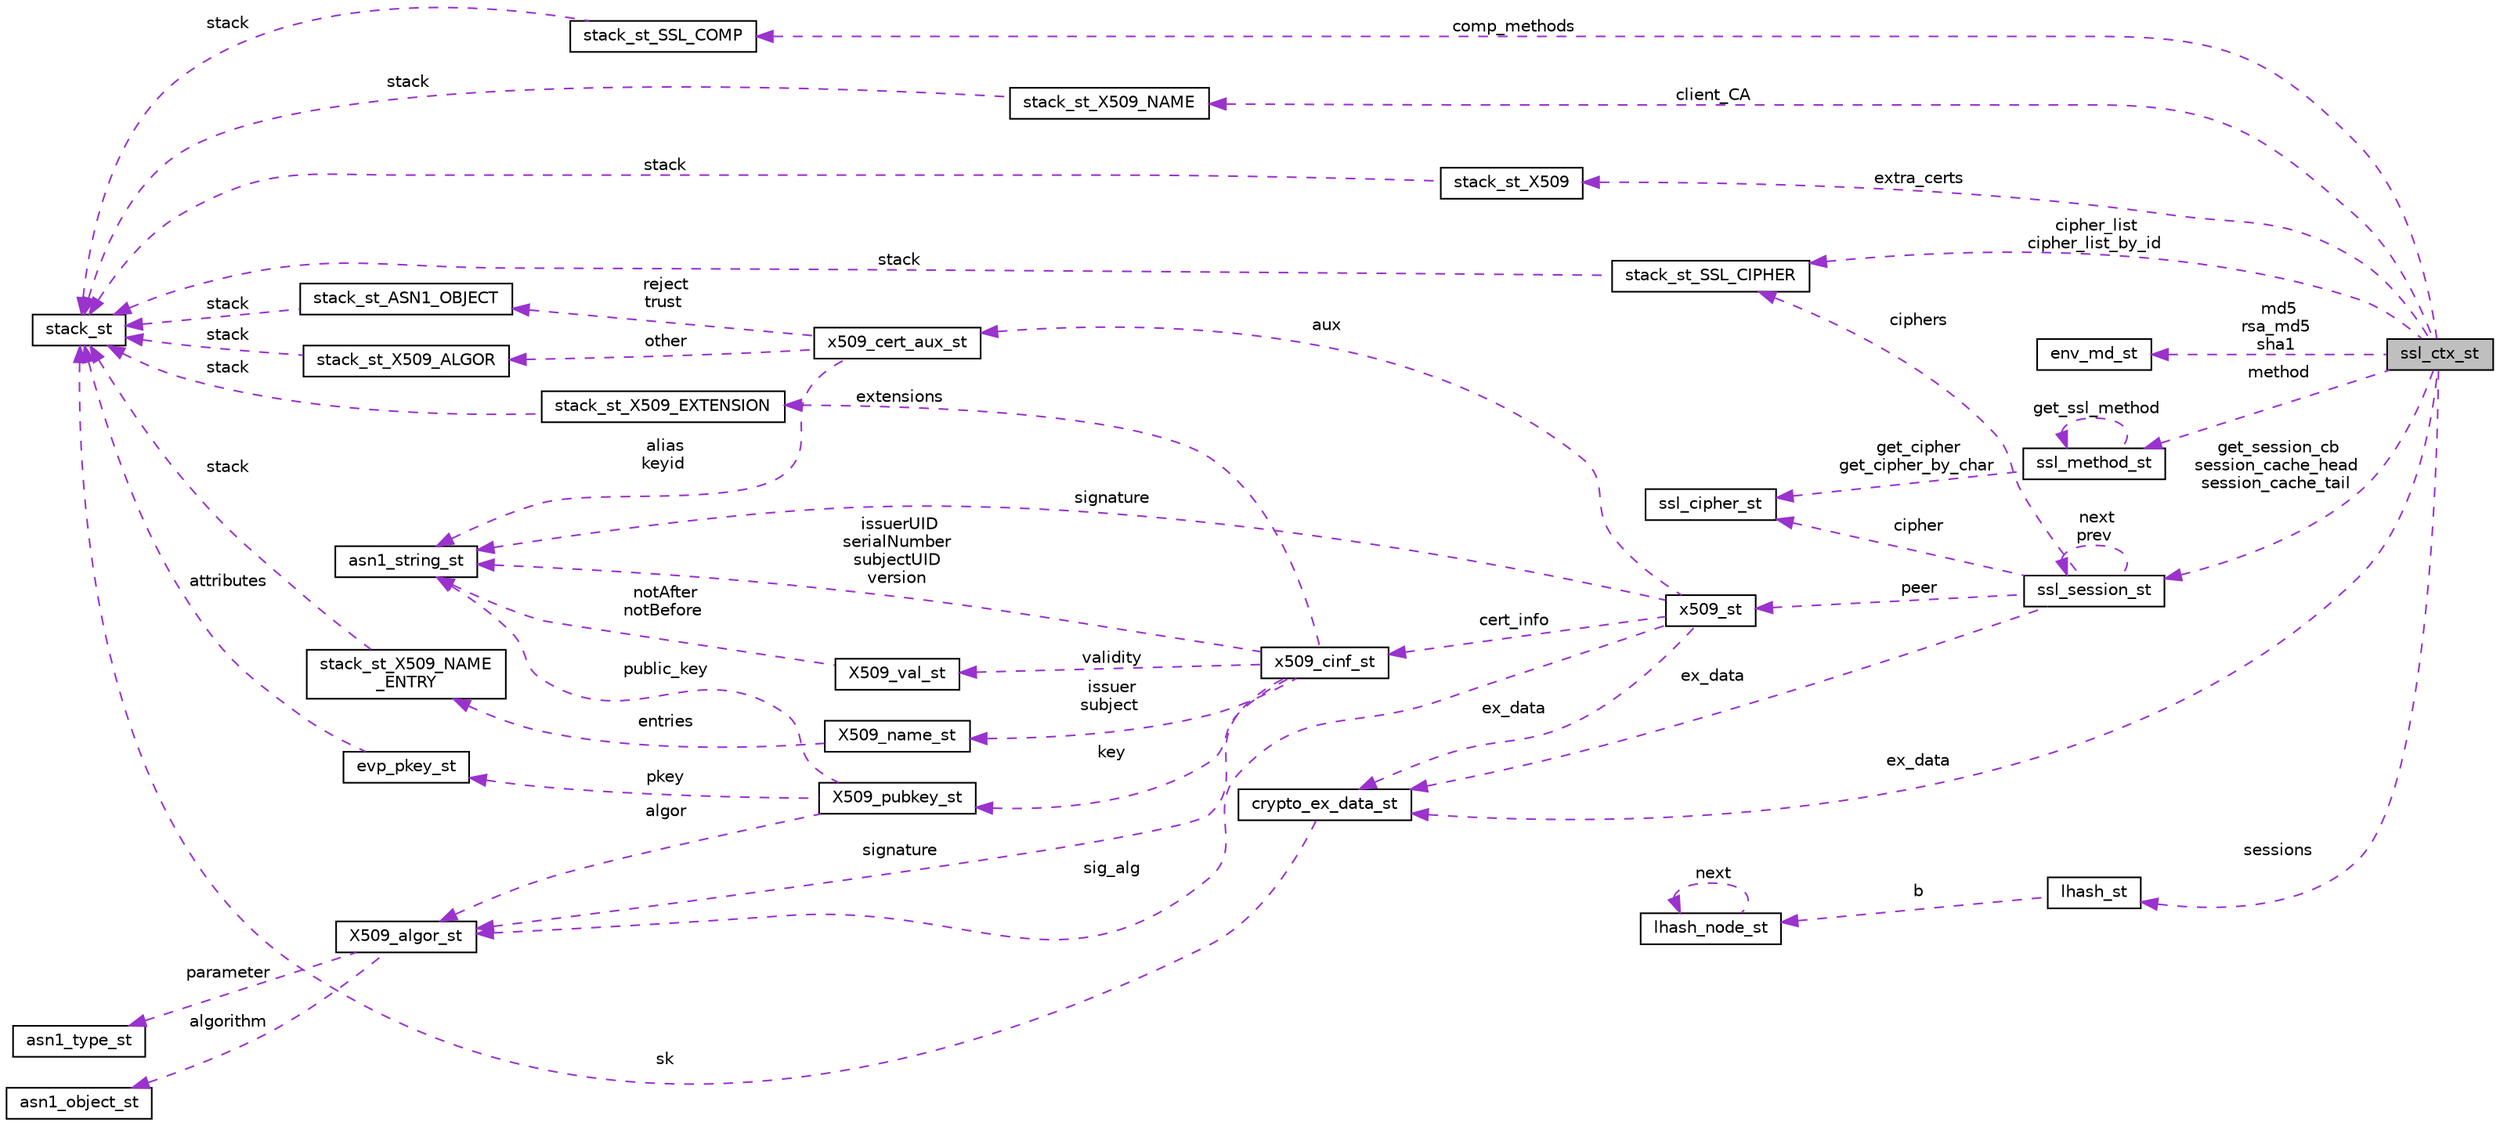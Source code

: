 digraph "ssl_ctx_st"
{
 // LATEX_PDF_SIZE
  edge [fontname="Helvetica",fontsize="10",labelfontname="Helvetica",labelfontsize="10"];
  node [fontname="Helvetica",fontsize="10",shape=record];
  rankdir="LR";
  Node1 [label="ssl_ctx_st",height=0.2,width=0.4,color="black", fillcolor="grey75", style="filled", fontcolor="black",tooltip=" "];
  Node2 -> Node1 [dir="back",color="darkorchid3",fontsize="10",style="dashed",label=" comp_methods" ,fontname="Helvetica"];
  Node2 [label="stack_st_SSL_COMP",height=0.2,width=0.4,color="black", fillcolor="white", style="filled",URL="$ssl_8h.html#structstack__st___s_s_l___c_o_m_p",tooltip=" "];
  Node3 -> Node2 [dir="back",color="darkorchid3",fontsize="10",style="dashed",label=" stack" ,fontname="Helvetica"];
  Node3 [label="stack_st",height=0.2,width=0.4,color="black", fillcolor="white", style="filled",URL="$structstack__st.html",tooltip=" "];
  Node4 -> Node1 [dir="back",color="darkorchid3",fontsize="10",style="dashed",label=" get_session_cb\nsession_cache_head\nsession_cache_tail" ,fontname="Helvetica"];
  Node4 [label="ssl_session_st",height=0.2,width=0.4,color="black", fillcolor="white", style="filled",URL="$ssl_8h.html#structssl__session__st",tooltip=" "];
  Node5 -> Node4 [dir="back",color="darkorchid3",fontsize="10",style="dashed",label=" cipher" ,fontname="Helvetica"];
  Node5 [label="ssl_cipher_st",height=0.2,width=0.4,color="black", fillcolor="white", style="filled",URL="$ssl_8h.html#structssl__cipher__st",tooltip=" "];
  Node6 -> Node4 [dir="back",color="darkorchid3",fontsize="10",style="dashed",label=" peer" ,fontname="Helvetica"];
  Node6 [label="x509_st",height=0.2,width=0.4,color="black", fillcolor="white", style="filled",URL="$x509_8h.html#structx509__st",tooltip=" "];
  Node7 -> Node6 [dir="back",color="darkorchid3",fontsize="10",style="dashed",label=" signature" ,fontname="Helvetica"];
  Node7 [label="asn1_string_st",height=0.2,width=0.4,color="black", fillcolor="white", style="filled",URL="$asn1_8h.html#structasn1__string__st",tooltip=" "];
  Node8 -> Node6 [dir="back",color="darkorchid3",fontsize="10",style="dashed",label=" cert_info" ,fontname="Helvetica"];
  Node8 [label="x509_cinf_st",height=0.2,width=0.4,color="black", fillcolor="white", style="filled",URL="$x509_8h.html#structx509__cinf__st",tooltip=" "];
  Node7 -> Node8 [dir="back",color="darkorchid3",fontsize="10",style="dashed",label=" issuerUID\nserialNumber\nsubjectUID\nversion" ,fontname="Helvetica"];
  Node9 -> Node8 [dir="back",color="darkorchid3",fontsize="10",style="dashed",label=" validity" ,fontname="Helvetica"];
  Node9 [label="X509_val_st",height=0.2,width=0.4,color="black", fillcolor="white", style="filled",URL="$x509_8h.html#struct_x509__val__st",tooltip=" "];
  Node7 -> Node9 [dir="back",color="darkorchid3",fontsize="10",style="dashed",label=" notAfter\nnotBefore" ,fontname="Helvetica"];
  Node10 -> Node8 [dir="back",color="darkorchid3",fontsize="10",style="dashed",label=" extensions" ,fontname="Helvetica"];
  Node10 [label="stack_st_X509_EXTENSION",height=0.2,width=0.4,color="black", fillcolor="white", style="filled",URL="$x509_8h.html#structstack__st___x509___e_x_t_e_n_s_i_o_n",tooltip=" "];
  Node3 -> Node10 [dir="back",color="darkorchid3",fontsize="10",style="dashed",label=" stack" ,fontname="Helvetica"];
  Node11 -> Node8 [dir="back",color="darkorchid3",fontsize="10",style="dashed",label=" issuer\nsubject" ,fontname="Helvetica"];
  Node11 [label="X509_name_st",height=0.2,width=0.4,color="black", fillcolor="white", style="filled",URL="$x509_8h.html#struct_x509__name__st",tooltip=" "];
  Node12 -> Node11 [dir="back",color="darkorchid3",fontsize="10",style="dashed",label=" entries" ,fontname="Helvetica"];
  Node12 [label="stack_st_X509_NAME\l_ENTRY",height=0.2,width=0.4,color="black", fillcolor="white", style="filled",URL="$x509_8h.html#structstack__st___x509___n_a_m_e___e_n_t_r_y",tooltip=" "];
  Node3 -> Node12 [dir="back",color="darkorchid3",fontsize="10",style="dashed",label=" stack" ,fontname="Helvetica"];
  Node13 -> Node8 [dir="back",color="darkorchid3",fontsize="10",style="dashed",label=" key" ,fontname="Helvetica"];
  Node13 [label="X509_pubkey_st",height=0.2,width=0.4,color="black", fillcolor="white", style="filled",URL="$x509_8h.html#struct_x509__pubkey__st",tooltip=" "];
  Node7 -> Node13 [dir="back",color="darkorchid3",fontsize="10",style="dashed",label=" public_key" ,fontname="Helvetica"];
  Node14 -> Node13 [dir="back",color="darkorchid3",fontsize="10",style="dashed",label=" pkey" ,fontname="Helvetica"];
  Node14 [label="evp_pkey_st",height=0.2,width=0.4,color="black", fillcolor="white", style="filled",URL="$evp_8h.html#structevp__pkey__st",tooltip=" "];
  Node3 -> Node14 [dir="back",color="darkorchid3",fontsize="10",style="dashed",label=" attributes" ,fontname="Helvetica"];
  Node15 -> Node13 [dir="back",color="darkorchid3",fontsize="10",style="dashed",label=" algor" ,fontname="Helvetica"];
  Node15 [label="X509_algor_st",height=0.2,width=0.4,color="black", fillcolor="white", style="filled",URL="$x509_8h.html#struct_x509__algor__st",tooltip=" "];
  Node16 -> Node15 [dir="back",color="darkorchid3",fontsize="10",style="dashed",label=" algorithm" ,fontname="Helvetica"];
  Node16 [label="asn1_object_st",height=0.2,width=0.4,color="black", fillcolor="white", style="filled",URL="$asn1_8h.html#structasn1__object__st",tooltip=" "];
  Node17 -> Node15 [dir="back",color="darkorchid3",fontsize="10",style="dashed",label=" parameter" ,fontname="Helvetica"];
  Node17 [label="asn1_type_st",height=0.2,width=0.4,color="black", fillcolor="white", style="filled",URL="$asn1_8h.html#structasn1__type__st",tooltip=" "];
  Node15 -> Node8 [dir="back",color="darkorchid3",fontsize="10",style="dashed",label=" signature" ,fontname="Helvetica"];
  Node15 -> Node6 [dir="back",color="darkorchid3",fontsize="10",style="dashed",label=" sig_alg" ,fontname="Helvetica"];
  Node18 -> Node6 [dir="back",color="darkorchid3",fontsize="10",style="dashed",label=" aux" ,fontname="Helvetica"];
  Node18 [label="x509_cert_aux_st",height=0.2,width=0.4,color="black", fillcolor="white", style="filled",URL="$x509_8h.html#structx509__cert__aux__st",tooltip=" "];
  Node19 -> Node18 [dir="back",color="darkorchid3",fontsize="10",style="dashed",label=" reject\ntrust" ,fontname="Helvetica"];
  Node19 [label="stack_st_ASN1_OBJECT",height=0.2,width=0.4,color="black", fillcolor="white", style="filled",URL="$asn1_8h.html#structstack__st___a_s_n1___o_b_j_e_c_t",tooltip=" "];
  Node3 -> Node19 [dir="back",color="darkorchid3",fontsize="10",style="dashed",label=" stack" ,fontname="Helvetica"];
  Node7 -> Node18 [dir="back",color="darkorchid3",fontsize="10",style="dashed",label=" alias\nkeyid" ,fontname="Helvetica"];
  Node20 -> Node18 [dir="back",color="darkorchid3",fontsize="10",style="dashed",label=" other" ,fontname="Helvetica"];
  Node20 [label="stack_st_X509_ALGOR",height=0.2,width=0.4,color="black", fillcolor="white", style="filled",URL="$x509_8h.html#structstack__st___x509___a_l_g_o_r",tooltip=" "];
  Node3 -> Node20 [dir="back",color="darkorchid3",fontsize="10",style="dashed",label=" stack" ,fontname="Helvetica"];
  Node21 -> Node6 [dir="back",color="darkorchid3",fontsize="10",style="dashed",label=" ex_data" ,fontname="Helvetica"];
  Node21 [label="crypto_ex_data_st",height=0.2,width=0.4,color="black", fillcolor="white", style="filled",URL="$crypto_8h.html#structcrypto__ex__data__st",tooltip=" "];
  Node3 -> Node21 [dir="back",color="darkorchid3",fontsize="10",style="dashed",label=" sk" ,fontname="Helvetica"];
  Node4 -> Node4 [dir="back",color="darkorchid3",fontsize="10",style="dashed",label=" next\nprev" ,fontname="Helvetica"];
  Node22 -> Node4 [dir="back",color="darkorchid3",fontsize="10",style="dashed",label=" ciphers" ,fontname="Helvetica"];
  Node22 [label="stack_st_SSL_CIPHER",height=0.2,width=0.4,color="black", fillcolor="white", style="filled",URL="$ssl_8h.html#structstack__st___s_s_l___c_i_p_h_e_r",tooltip=" "];
  Node3 -> Node22 [dir="back",color="darkorchid3",fontsize="10",style="dashed",label=" stack" ,fontname="Helvetica"];
  Node21 -> Node4 [dir="back",color="darkorchid3",fontsize="10",style="dashed",label=" ex_data" ,fontname="Helvetica"];
  Node23 -> Node1 [dir="back",color="darkorchid3",fontsize="10",style="dashed",label=" md5\nrsa_md5\nsha1" ,fontname="Helvetica"];
  Node23 [label="env_md_st",height=0.2,width=0.4,color="black", fillcolor="white", style="filled",URL="$structenv__md__st.html",tooltip=" "];
  Node22 -> Node1 [dir="back",color="darkorchid3",fontsize="10",style="dashed",label=" cipher_list\ncipher_list_by_id" ,fontname="Helvetica"];
  Node24 -> Node1 [dir="back",color="darkorchid3",fontsize="10",style="dashed",label=" method" ,fontname="Helvetica"];
  Node24 [label="ssl_method_st",height=0.2,width=0.4,color="black", fillcolor="white", style="filled",URL="$structssl__method__st.html",tooltip=" "];
  Node5 -> Node24 [dir="back",color="darkorchid3",fontsize="10",style="dashed",label=" get_cipher\nget_cipher_by_char" ,fontname="Helvetica"];
  Node24 -> Node24 [dir="back",color="darkorchid3",fontsize="10",style="dashed",label=" get_ssl_method" ,fontname="Helvetica"];
  Node25 -> Node1 [dir="back",color="darkorchid3",fontsize="10",style="dashed",label=" client_CA" ,fontname="Helvetica"];
  Node25 [label="stack_st_X509_NAME",height=0.2,width=0.4,color="black", fillcolor="white", style="filled",URL="$x509_8h.html#structstack__st___x509___n_a_m_e",tooltip=" "];
  Node3 -> Node25 [dir="back",color="darkorchid3",fontsize="10",style="dashed",label=" stack" ,fontname="Helvetica"];
  Node26 -> Node1 [dir="back",color="darkorchid3",fontsize="10",style="dashed",label=" extra_certs" ,fontname="Helvetica"];
  Node26 [label="stack_st_X509",height=0.2,width=0.4,color="black", fillcolor="white", style="filled",URL="$x509_8h.html#structstack__st___x509",tooltip=" "];
  Node3 -> Node26 [dir="back",color="darkorchid3",fontsize="10",style="dashed",label=" stack" ,fontname="Helvetica"];
  Node21 -> Node1 [dir="back",color="darkorchid3",fontsize="10",style="dashed",label=" ex_data" ,fontname="Helvetica"];
  Node27 -> Node1 [dir="back",color="darkorchid3",fontsize="10",style="dashed",label=" sessions" ,fontname="Helvetica"];
  Node27 [label="lhash_st",height=0.2,width=0.4,color="black", fillcolor="white", style="filled",URL="$structlhash__st.html",tooltip=" "];
  Node28 -> Node27 [dir="back",color="darkorchid3",fontsize="10",style="dashed",label=" b" ,fontname="Helvetica"];
  Node28 [label="lhash_node_st",height=0.2,width=0.4,color="black", fillcolor="white", style="filled",URL="$lhash_8h.html#structlhash__node__st",tooltip=" "];
  Node28 -> Node28 [dir="back",color="darkorchid3",fontsize="10",style="dashed",label=" next" ,fontname="Helvetica"];
}

